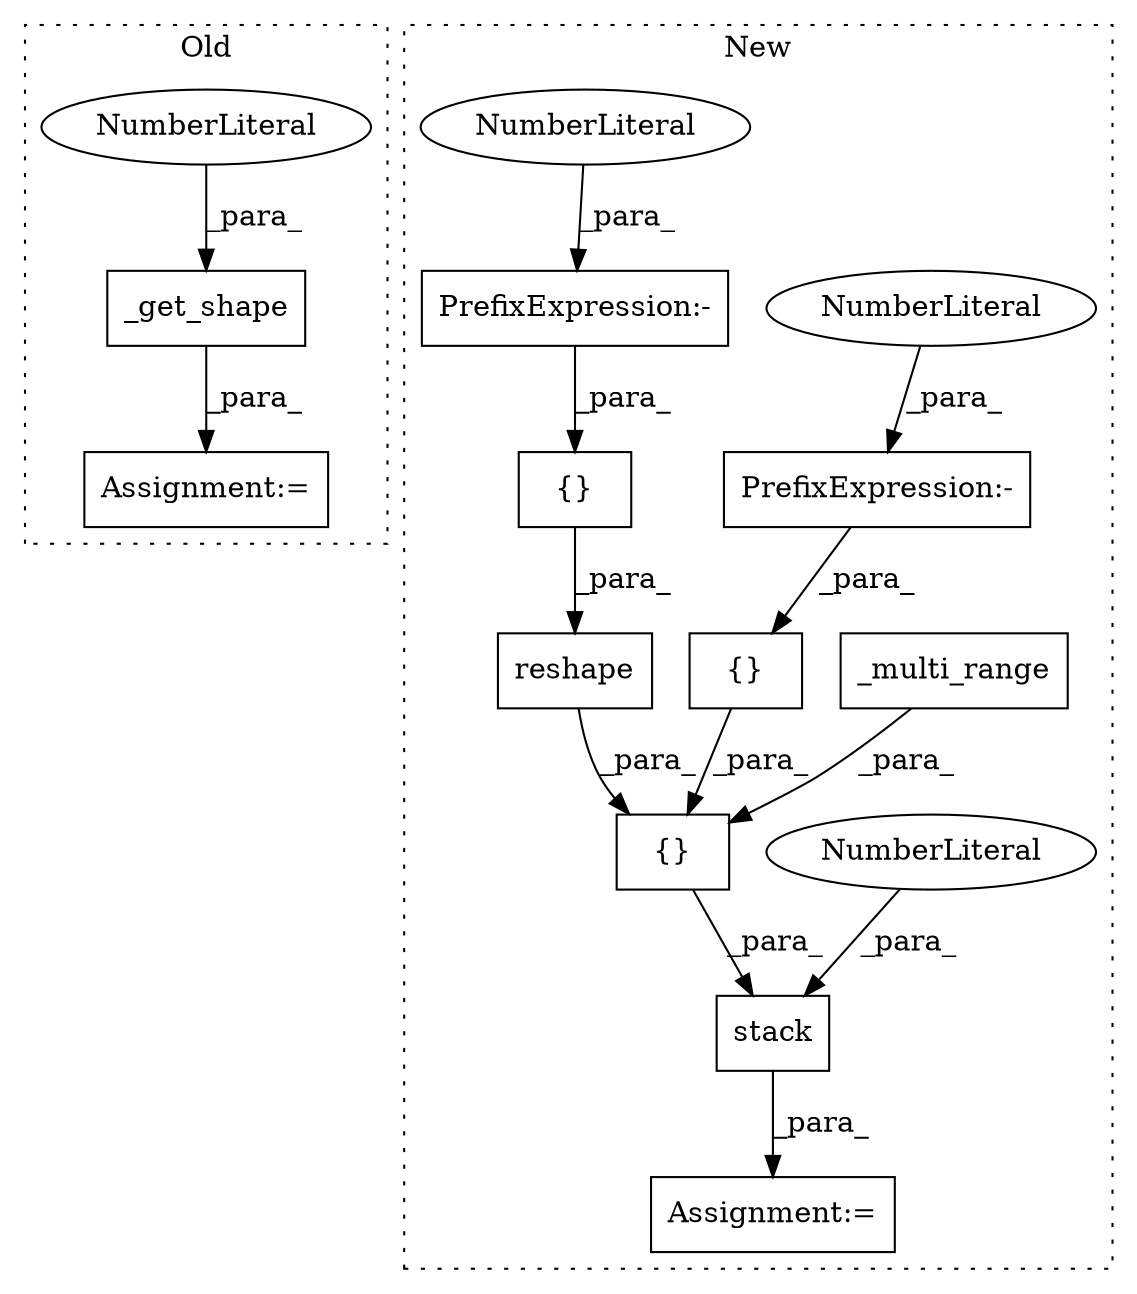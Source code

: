 digraph G {
subgraph cluster0 {
1 [label="_get_shape" a="32" s="11524,11567" l="11,1" shape="box"];
6 [label="NumberLiteral" a="34" s="11566" l="1" shape="ellipse"];
14 [label="Assignment:=" a="7" s="11522" l="2" shape="box"];
label = "Old";
style="dotted";
}
subgraph cluster1 {
2 [label="reshape" a="32" s="12564,12595" l="8,1" shape="box"];
3 [label="stack" a="32" s="12488,12653" l="6,1" shape="box"];
4 [label="{}" a="4" s="12503,12650" l="1,1" shape="box"];
5 [label="NumberLiteral" a="34" s="12652" l="1" shape="ellipse"];
7 [label="{}" a="4" s="12591,12594" l="1,1" shape="box"];
8 [label="_multi_range" a="32" s="12504,12541" l="13,1" shape="box"];
9 [label="{}" a="4" s="12645,12648" l="1,1" shape="box"];
10 [label="PrefixExpression:-" a="38" s="12646" l="1" shape="box"];
11 [label="NumberLiteral" a="34" s="12647" l="1" shape="ellipse"];
12 [label="PrefixExpression:-" a="38" s="12592" l="1" shape="box"];
13 [label="NumberLiteral" a="34" s="12593" l="1" shape="ellipse"];
15 [label="Assignment:=" a="7" s="12466" l="1" shape="box"];
label = "New";
style="dotted";
}
1 -> 14 [label="_para_"];
2 -> 4 [label="_para_"];
3 -> 15 [label="_para_"];
4 -> 3 [label="_para_"];
5 -> 3 [label="_para_"];
6 -> 1 [label="_para_"];
7 -> 2 [label="_para_"];
8 -> 4 [label="_para_"];
9 -> 4 [label="_para_"];
10 -> 9 [label="_para_"];
11 -> 10 [label="_para_"];
12 -> 7 [label="_para_"];
13 -> 12 [label="_para_"];
}